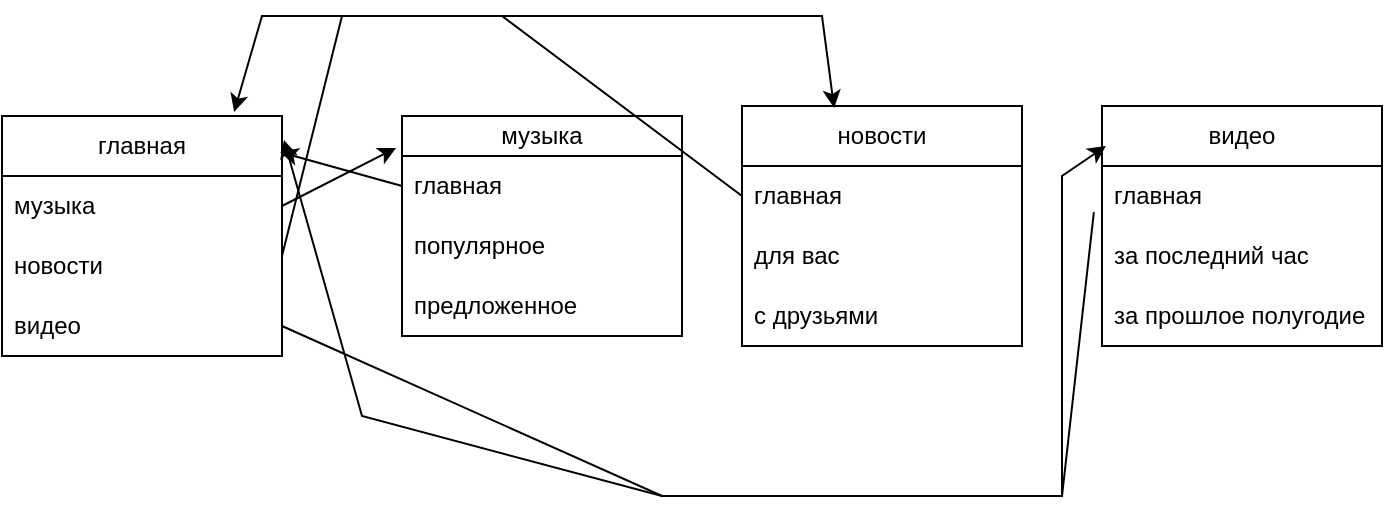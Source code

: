 <mxfile version="24.2.2" type="github">
  <diagram name="Страница — 1" id="sZy3e_lb9Dm8Uc_xsRiK">
    <mxGraphModel dx="1386" dy="791" grid="1" gridSize="10" guides="1" tooltips="1" connect="1" arrows="1" fold="1" page="1" pageScale="1" pageWidth="827" pageHeight="1169" math="0" shadow="0">
      <root>
        <mxCell id="0" />
        <mxCell id="1" parent="0" />
        <mxCell id="pZ31fP2sA7G15SQmY9cT-3" value="главная" style="swimlane;fontStyle=0;childLayout=stackLayout;horizontal=1;startSize=30;horizontalStack=0;resizeParent=1;resizeParentMax=0;resizeLast=0;collapsible=1;marginBottom=0;whiteSpace=wrap;html=1;" vertex="1" parent="1">
          <mxGeometry x="110" y="130" width="140" height="120" as="geometry" />
        </mxCell>
        <mxCell id="pZ31fP2sA7G15SQmY9cT-4" value="музыка" style="text;strokeColor=none;fillColor=none;align=left;verticalAlign=middle;spacingLeft=4;spacingRight=4;overflow=hidden;points=[[0,0.5],[1,0.5]];portConstraint=eastwest;rotatable=0;whiteSpace=wrap;html=1;" vertex="1" parent="pZ31fP2sA7G15SQmY9cT-3">
          <mxGeometry y="30" width="140" height="30" as="geometry" />
        </mxCell>
        <mxCell id="pZ31fP2sA7G15SQmY9cT-5" value="новости" style="text;strokeColor=none;fillColor=none;align=left;verticalAlign=middle;spacingLeft=4;spacingRight=4;overflow=hidden;points=[[0,0.5],[1,0.5]];portConstraint=eastwest;rotatable=0;whiteSpace=wrap;html=1;" vertex="1" parent="pZ31fP2sA7G15SQmY9cT-3">
          <mxGeometry y="60" width="140" height="30" as="geometry" />
        </mxCell>
        <mxCell id="pZ31fP2sA7G15SQmY9cT-6" value="видео" style="text;strokeColor=none;fillColor=none;align=left;verticalAlign=middle;spacingLeft=4;spacingRight=4;overflow=hidden;points=[[0,0.5],[1,0.5]];portConstraint=eastwest;rotatable=0;whiteSpace=wrap;html=1;" vertex="1" parent="pZ31fP2sA7G15SQmY9cT-3">
          <mxGeometry y="90" width="140" height="30" as="geometry" />
        </mxCell>
        <mxCell id="pZ31fP2sA7G15SQmY9cT-7" value="музыка" style="swimlane;fontStyle=0;childLayout=stackLayout;horizontal=1;startSize=20;horizontalStack=0;resizeParent=1;resizeParentMax=0;resizeLast=0;collapsible=1;marginBottom=0;whiteSpace=wrap;html=1;" vertex="1" parent="1">
          <mxGeometry x="310" y="130" width="140" height="110" as="geometry" />
        </mxCell>
        <mxCell id="pZ31fP2sA7G15SQmY9cT-8" value="главная" style="text;strokeColor=none;fillColor=none;align=left;verticalAlign=middle;spacingLeft=4;spacingRight=4;overflow=hidden;points=[[0,0.5],[1,0.5]];portConstraint=eastwest;rotatable=0;whiteSpace=wrap;html=1;" vertex="1" parent="pZ31fP2sA7G15SQmY9cT-7">
          <mxGeometry y="20" width="140" height="30" as="geometry" />
        </mxCell>
        <mxCell id="pZ31fP2sA7G15SQmY9cT-9" value="популярное" style="text;strokeColor=none;fillColor=none;align=left;verticalAlign=middle;spacingLeft=4;spacingRight=4;overflow=hidden;points=[[0,0.5],[1,0.5]];portConstraint=eastwest;rotatable=0;whiteSpace=wrap;html=1;" vertex="1" parent="pZ31fP2sA7G15SQmY9cT-7">
          <mxGeometry y="50" width="140" height="30" as="geometry" />
        </mxCell>
        <mxCell id="pZ31fP2sA7G15SQmY9cT-10" value="предложенное" style="text;strokeColor=none;fillColor=none;align=left;verticalAlign=middle;spacingLeft=4;spacingRight=4;overflow=hidden;points=[[0,0.5],[1,0.5]];portConstraint=eastwest;rotatable=0;whiteSpace=wrap;html=1;" vertex="1" parent="pZ31fP2sA7G15SQmY9cT-7">
          <mxGeometry y="80" width="140" height="30" as="geometry" />
        </mxCell>
        <mxCell id="pZ31fP2sA7G15SQmY9cT-11" value="новости" style="swimlane;fontStyle=0;childLayout=stackLayout;horizontal=1;startSize=30;horizontalStack=0;resizeParent=1;resizeParentMax=0;resizeLast=0;collapsible=1;marginBottom=0;whiteSpace=wrap;html=1;" vertex="1" parent="1">
          <mxGeometry x="480" y="125" width="140" height="120" as="geometry" />
        </mxCell>
        <mxCell id="pZ31fP2sA7G15SQmY9cT-12" value="главная" style="text;strokeColor=none;fillColor=none;align=left;verticalAlign=middle;spacingLeft=4;spacingRight=4;overflow=hidden;points=[[0,0.5],[1,0.5]];portConstraint=eastwest;rotatable=0;whiteSpace=wrap;html=1;" vertex="1" parent="pZ31fP2sA7G15SQmY9cT-11">
          <mxGeometry y="30" width="140" height="30" as="geometry" />
        </mxCell>
        <mxCell id="pZ31fP2sA7G15SQmY9cT-13" value="для вас" style="text;strokeColor=none;fillColor=none;align=left;verticalAlign=middle;spacingLeft=4;spacingRight=4;overflow=hidden;points=[[0,0.5],[1,0.5]];portConstraint=eastwest;rotatable=0;whiteSpace=wrap;html=1;" vertex="1" parent="pZ31fP2sA7G15SQmY9cT-11">
          <mxGeometry y="60" width="140" height="30" as="geometry" />
        </mxCell>
        <mxCell id="pZ31fP2sA7G15SQmY9cT-14" value="с друзьями" style="text;strokeColor=none;fillColor=none;align=left;verticalAlign=middle;spacingLeft=4;spacingRight=4;overflow=hidden;points=[[0,0.5],[1,0.5]];portConstraint=eastwest;rotatable=0;whiteSpace=wrap;html=1;" vertex="1" parent="pZ31fP2sA7G15SQmY9cT-11">
          <mxGeometry y="90" width="140" height="30" as="geometry" />
        </mxCell>
        <mxCell id="pZ31fP2sA7G15SQmY9cT-15" value="видео" style="swimlane;fontStyle=0;childLayout=stackLayout;horizontal=1;startSize=30;horizontalStack=0;resizeParent=1;resizeParentMax=0;resizeLast=0;collapsible=1;marginBottom=0;whiteSpace=wrap;html=1;" vertex="1" parent="1">
          <mxGeometry x="660" y="125" width="140" height="120" as="geometry" />
        </mxCell>
        <mxCell id="pZ31fP2sA7G15SQmY9cT-16" value="главная" style="text;strokeColor=none;fillColor=none;align=left;verticalAlign=middle;spacingLeft=4;spacingRight=4;overflow=hidden;points=[[0,0.5],[1,0.5]];portConstraint=eastwest;rotatable=0;whiteSpace=wrap;html=1;" vertex="1" parent="pZ31fP2sA7G15SQmY9cT-15">
          <mxGeometry y="30" width="140" height="30" as="geometry" />
        </mxCell>
        <mxCell id="pZ31fP2sA7G15SQmY9cT-17" value="за последний час&amp;nbsp;" style="text;strokeColor=none;fillColor=none;align=left;verticalAlign=middle;spacingLeft=4;spacingRight=4;overflow=hidden;points=[[0,0.5],[1,0.5]];portConstraint=eastwest;rotatable=0;whiteSpace=wrap;html=1;" vertex="1" parent="pZ31fP2sA7G15SQmY9cT-15">
          <mxGeometry y="60" width="140" height="30" as="geometry" />
        </mxCell>
        <mxCell id="pZ31fP2sA7G15SQmY9cT-18" value="за прошлое полугодие&amp;nbsp;" style="text;strokeColor=none;fillColor=none;align=left;verticalAlign=middle;spacingLeft=4;spacingRight=4;overflow=hidden;points=[[0,0.5],[1,0.5]];portConstraint=eastwest;rotatable=0;whiteSpace=wrap;html=1;" vertex="1" parent="pZ31fP2sA7G15SQmY9cT-15">
          <mxGeometry y="90" width="140" height="30" as="geometry" />
        </mxCell>
        <mxCell id="pZ31fP2sA7G15SQmY9cT-19" value="" style="endArrow=classic;html=1;rounded=0;exitX=1;exitY=0.5;exitDx=0;exitDy=0;entryX=-0.021;entryY=0.145;entryDx=0;entryDy=0;entryPerimeter=0;" edge="1" parent="1" source="pZ31fP2sA7G15SQmY9cT-4" target="pZ31fP2sA7G15SQmY9cT-7">
          <mxGeometry width="50" height="50" relative="1" as="geometry">
            <mxPoint x="260" y="180" as="sourcePoint" />
            <mxPoint x="310" y="130" as="targetPoint" />
          </mxGeometry>
        </mxCell>
        <mxCell id="pZ31fP2sA7G15SQmY9cT-20" value="" style="endArrow=classic;html=1;rounded=0;exitX=0;exitY=0.5;exitDx=0;exitDy=0;entryX=0.993;entryY=0.15;entryDx=0;entryDy=0;entryPerimeter=0;" edge="1" parent="1" source="pZ31fP2sA7G15SQmY9cT-8" target="pZ31fP2sA7G15SQmY9cT-3">
          <mxGeometry width="50" height="50" relative="1" as="geometry">
            <mxPoint x="270" y="310" as="sourcePoint" />
            <mxPoint x="320" y="260" as="targetPoint" />
          </mxGeometry>
        </mxCell>
        <mxCell id="pZ31fP2sA7G15SQmY9cT-21" value="" style="endArrow=classic;html=1;rounded=0;entryX=0.329;entryY=0.008;entryDx=0;entryDy=0;entryPerimeter=0;" edge="1" parent="1" target="pZ31fP2sA7G15SQmY9cT-11">
          <mxGeometry width="50" height="50" relative="1" as="geometry">
            <mxPoint x="250" y="200" as="sourcePoint" />
            <mxPoint x="300" y="160" as="targetPoint" />
            <Array as="points">
              <mxPoint x="280" y="80" />
              <mxPoint x="520" y="80" />
            </Array>
          </mxGeometry>
        </mxCell>
        <mxCell id="pZ31fP2sA7G15SQmY9cT-22" value="" style="endArrow=classic;html=1;rounded=0;exitX=0;exitY=0.5;exitDx=0;exitDy=0;entryX=0.829;entryY=-0.017;entryDx=0;entryDy=0;entryPerimeter=0;" edge="1" parent="1" source="pZ31fP2sA7G15SQmY9cT-12" target="pZ31fP2sA7G15SQmY9cT-3">
          <mxGeometry width="50" height="50" relative="1" as="geometry">
            <mxPoint x="460" y="200" as="sourcePoint" />
            <mxPoint x="230" y="80" as="targetPoint" />
            <Array as="points">
              <mxPoint x="360" y="80" />
              <mxPoint x="240" y="80" />
            </Array>
          </mxGeometry>
        </mxCell>
        <mxCell id="pZ31fP2sA7G15SQmY9cT-23" value="" style="endArrow=classic;html=1;rounded=0;exitX=1;exitY=0.5;exitDx=0;exitDy=0;entryX=0.014;entryY=0.167;entryDx=0;entryDy=0;entryPerimeter=0;" edge="1" parent="1" source="pZ31fP2sA7G15SQmY9cT-6" target="pZ31fP2sA7G15SQmY9cT-15">
          <mxGeometry width="50" height="50" relative="1" as="geometry">
            <mxPoint x="330" y="340" as="sourcePoint" />
            <mxPoint x="640" y="110" as="targetPoint" />
            <Array as="points">
              <mxPoint x="440" y="320" />
              <mxPoint x="640" y="320" />
              <mxPoint x="640" y="160" />
            </Array>
          </mxGeometry>
        </mxCell>
        <mxCell id="pZ31fP2sA7G15SQmY9cT-24" value="" style="endArrow=classic;html=1;rounded=0;exitX=-0.029;exitY=0.767;exitDx=0;exitDy=0;exitPerimeter=0;entryX=1.007;entryY=0.1;entryDx=0;entryDy=0;entryPerimeter=0;" edge="1" parent="1" source="pZ31fP2sA7G15SQmY9cT-16" target="pZ31fP2sA7G15SQmY9cT-3">
          <mxGeometry width="50" height="50" relative="1" as="geometry">
            <mxPoint x="670" y="330" as="sourcePoint" />
            <mxPoint x="280" y="280" as="targetPoint" />
            <Array as="points">
              <mxPoint x="640" y="320" />
              <mxPoint x="480" y="320" />
              <mxPoint x="440" y="320" />
              <mxPoint x="290" y="280" />
            </Array>
          </mxGeometry>
        </mxCell>
      </root>
    </mxGraphModel>
  </diagram>
</mxfile>
